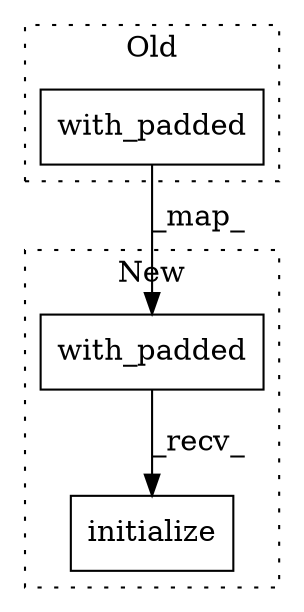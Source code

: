 digraph G {
subgraph cluster0 {
1 [label="with_padded" a="32" s="2809,2832" l="12,1" shape="box"];
label = "Old";
style="dotted";
}
subgraph cluster1 {
2 [label="with_padded" a="32" s="2895,2918" l="12,1" shape="box"];
3 [label="initialize" a="32" s="2920,2932" l="11,1" shape="box"];
label = "New";
style="dotted";
}
1 -> 2 [label="_map_"];
2 -> 3 [label="_recv_"];
}